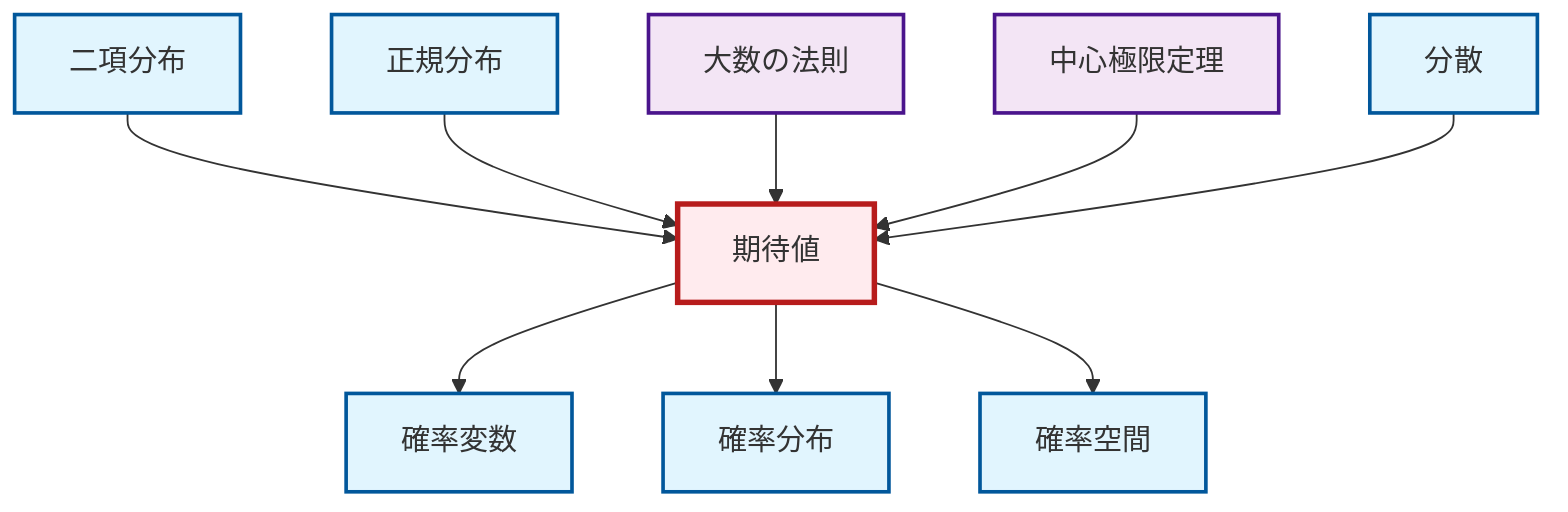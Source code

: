 graph TD
    classDef definition fill:#e1f5fe,stroke:#01579b,stroke-width:2px
    classDef theorem fill:#f3e5f5,stroke:#4a148c,stroke-width:2px
    classDef axiom fill:#fff3e0,stroke:#e65100,stroke-width:2px
    classDef example fill:#e8f5e9,stroke:#1b5e20,stroke-width:2px
    classDef current fill:#ffebee,stroke:#b71c1c,stroke-width:3px
    thm-central-limit["中心極限定理"]:::theorem
    thm-law-of-large-numbers["大数の法則"]:::theorem
    def-normal-distribution["正規分布"]:::definition
    def-probability-distribution["確率分布"]:::definition
    def-variance["分散"]:::definition
    def-binomial-distribution["二項分布"]:::definition
    def-probability-space["確率空間"]:::definition
    def-expectation["期待値"]:::definition
    def-random-variable["確率変数"]:::definition
    def-binomial-distribution --> def-expectation
    def-normal-distribution --> def-expectation
    def-expectation --> def-random-variable
    thm-law-of-large-numbers --> def-expectation
    def-expectation --> def-probability-distribution
    def-expectation --> def-probability-space
    thm-central-limit --> def-expectation
    def-variance --> def-expectation
    class def-expectation current